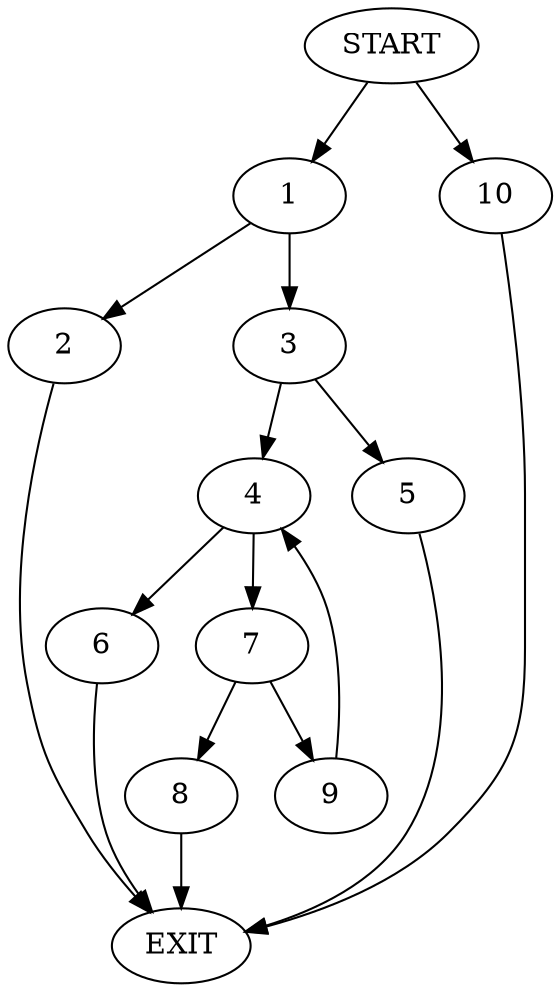 digraph {
0 [label="START"]
11 [label="EXIT"]
0 -> 1
1 -> 2
1 -> 3
3 -> 4
3 -> 5
2 -> 11
4 -> 6
4 -> 7
5 -> 11
7 -> 8
7 -> 9
6 -> 11
9 -> 4
8 -> 11
0 -> 10
10 -> 11
}
